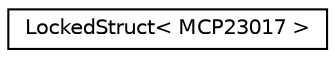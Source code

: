 digraph "Graphical Class Hierarchy"
{
  edge [fontname="Helvetica",fontsize="10",labelfontname="Helvetica",labelfontsize="10"];
  node [fontname="Helvetica",fontsize="10",shape=record];
  rankdir="LR";
  Node0 [label="LockedStruct\< MCP23017 \>",height=0.2,width=0.4,color="black", fillcolor="white", style="filled",URL="$struct_locked_struct.html"];
}
